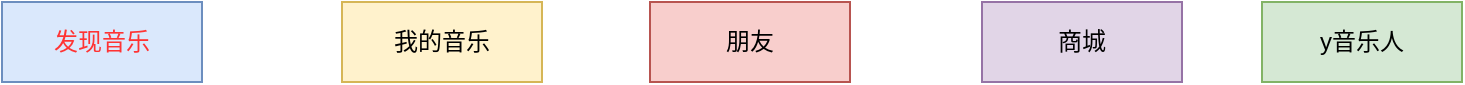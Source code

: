 <mxfile version="13.1.3">
    <diagram id="6hGFLwfOUW9BJ-s0fimq" name="Page-1">
        <mxGraphModel dx="788" dy="323" grid="1" gridSize="10" guides="1" tooltips="1" connect="1" arrows="1" fold="1" page="1" pageScale="1" pageWidth="827" pageHeight="1169" math="0" shadow="0">
            <root>
                <mxCell id="0"/>
                <mxCell id="1" parent="0"/>
                <mxCell id="2" value="&lt;font color=&quot;#ff3333&quot;&gt;发现音乐&lt;/font&gt;" style="rounded=0;whiteSpace=wrap;html=1;fillColor=#dae8fc;strokeColor=#6c8ebf;" vertex="1" parent="1">
                    <mxGeometry x="40" y="60" width="100" height="40" as="geometry"/>
                </mxCell>
                <mxCell id="8" value="我的音乐" style="rounded=0;whiteSpace=wrap;html=1;fillColor=#fff2cc;strokeColor=#d6b656;" vertex="1" parent="1">
                    <mxGeometry x="210" y="60" width="100" height="40" as="geometry"/>
                </mxCell>
                <mxCell id="9" value="朋友" style="rounded=0;whiteSpace=wrap;html=1;fillColor=#f8cecc;strokeColor=#b85450;" vertex="1" parent="1">
                    <mxGeometry x="364" y="60" width="100" height="40" as="geometry"/>
                </mxCell>
                <mxCell id="10" value="商城" style="rounded=0;whiteSpace=wrap;html=1;fillColor=#e1d5e7;strokeColor=#9673a6;" vertex="1" parent="1">
                    <mxGeometry x="530" y="60" width="100" height="40" as="geometry"/>
                </mxCell>
                <mxCell id="11" value="y音乐人" style="rounded=0;whiteSpace=wrap;html=1;fillColor=#d5e8d4;strokeColor=#82b366;" vertex="1" parent="1">
                    <mxGeometry x="670" y="60" width="100" height="40" as="geometry"/>
                </mxCell>
            </root>
        </mxGraphModel>
    </diagram>
</mxfile>